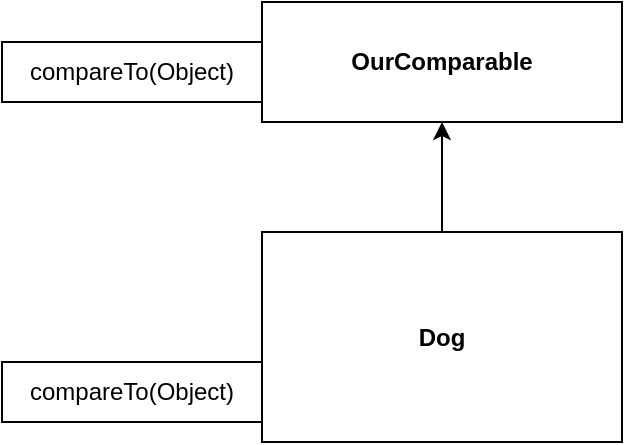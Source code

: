 <mxfile version="17.1.3" type="github">
  <diagram id="C5RBs43oDa-KdzZeNtuy" name="Page-1">
    <mxGraphModel dx="1115" dy="744" grid="1" gridSize="10" guides="1" tooltips="1" connect="1" arrows="1" fold="1" page="1" pageScale="1" pageWidth="827" pageHeight="1169" math="0" shadow="0">
      <root>
        <mxCell id="WIyWlLk6GJQsqaUBKTNV-0" />
        <mxCell id="WIyWlLk6GJQsqaUBKTNV-1" parent="WIyWlLk6GJQsqaUBKTNV-0" />
        <mxCell id="xuw-7IgbEcyoNIdRHC2A-4" value="&lt;b&gt;OurComparable&lt;/b&gt;" style="rounded=0;whiteSpace=wrap;html=1;" vertex="1" parent="WIyWlLk6GJQsqaUBKTNV-1">
          <mxGeometry x="470" y="160" width="180" height="60" as="geometry" />
        </mxCell>
        <mxCell id="xuw-7IgbEcyoNIdRHC2A-5" value="&lt;span style=&quot;text-align: left&quot;&gt;compareTo(Object)&lt;/span&gt;" style="rounded=0;whiteSpace=wrap;html=1;" vertex="1" parent="WIyWlLk6GJQsqaUBKTNV-1">
          <mxGeometry x="340" y="180" width="130" height="30" as="geometry" />
        </mxCell>
        <mxCell id="xuw-7IgbEcyoNIdRHC2A-6" value="&lt;b&gt;Dog&lt;/b&gt;" style="rounded=0;whiteSpace=wrap;html=1;" vertex="1" parent="WIyWlLk6GJQsqaUBKTNV-1">
          <mxGeometry x="470" y="275" width="180" height="105" as="geometry" />
        </mxCell>
        <mxCell id="xuw-7IgbEcyoNIdRHC2A-7" value="&lt;span style=&quot;text-align: left&quot;&gt;compareTo(Object)&lt;/span&gt;" style="rounded=0;whiteSpace=wrap;html=1;" vertex="1" parent="WIyWlLk6GJQsqaUBKTNV-1">
          <mxGeometry x="340" y="340" width="130" height="30" as="geometry" />
        </mxCell>
        <mxCell id="xuw-7IgbEcyoNIdRHC2A-9" value="" style="endArrow=classic;html=1;rounded=0;entryX=0.5;entryY=1;entryDx=0;entryDy=0;exitX=0.5;exitY=0;exitDx=0;exitDy=0;" edge="1" parent="WIyWlLk6GJQsqaUBKTNV-1" source="xuw-7IgbEcyoNIdRHC2A-6" target="xuw-7IgbEcyoNIdRHC2A-4">
          <mxGeometry width="50" height="50" relative="1" as="geometry">
            <mxPoint x="560" y="260" as="sourcePoint" />
            <mxPoint x="480" y="260" as="targetPoint" />
          </mxGeometry>
        </mxCell>
      </root>
    </mxGraphModel>
  </diagram>
</mxfile>
